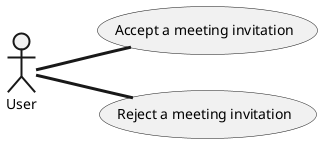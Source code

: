 @startuml

skinparam packageStyle rect
skinparam defaultFontName FG Virgil
skinparam shadowing false

left to right direction
skinparam titleBorderRoundCorner 20
skinparam titleBorderThickness 2
skinparam arrowThickness 3

:User: as U

Usecase MU01 as "Accept a meeting invitation"
Usecase MU02 as "Reject a meeting invitation"

U -d- MU01
U -d- MU02

@enduml